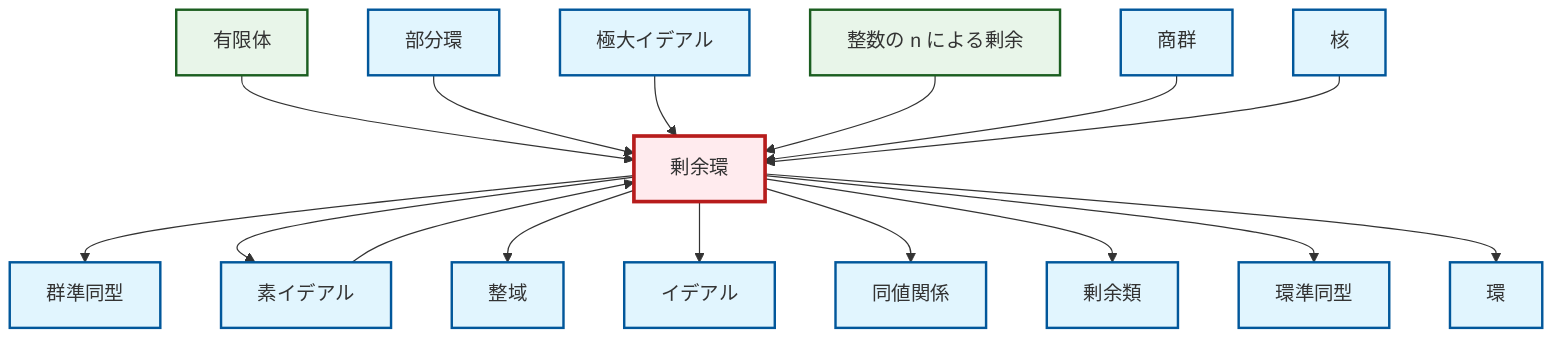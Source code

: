graph TD
    classDef definition fill:#e1f5fe,stroke:#01579b,stroke-width:2px
    classDef theorem fill:#f3e5f5,stroke:#4a148c,stroke-width:2px
    classDef axiom fill:#fff3e0,stroke:#e65100,stroke-width:2px
    classDef example fill:#e8f5e9,stroke:#1b5e20,stroke-width:2px
    classDef current fill:#ffebee,stroke:#b71c1c,stroke-width:3px
    def-quotient-ring["剰余環"]:::definition
    def-integral-domain["整域"]:::definition
    def-ring["環"]:::definition
    def-ideal["イデアル"]:::definition
    def-kernel["核"]:::definition
    def-coset["剰余類"]:::definition
    def-subring["部分環"]:::definition
    def-quotient-group["商群"]:::definition
    def-equivalence-relation["同値関係"]:::definition
    def-maximal-ideal["極大イデアル"]:::definition
    def-prime-ideal["素イデアル"]:::definition
    def-ring-homomorphism["環準同型"]:::definition
    ex-finite-field["有限体"]:::example
    def-homomorphism["群準同型"]:::definition
    ex-quotient-integers-mod-n["整数の n による剰余"]:::example
    ex-finite-field --> def-quotient-ring
    def-prime-ideal --> def-quotient-ring
    def-subring --> def-quotient-ring
    def-quotient-ring --> def-homomorphism
    def-quotient-ring --> def-prime-ideal
    def-quotient-ring --> def-integral-domain
    def-quotient-ring --> def-ideal
    def-maximal-ideal --> def-quotient-ring
    ex-quotient-integers-mod-n --> def-quotient-ring
    def-quotient-ring --> def-equivalence-relation
    def-quotient-ring --> def-coset
    def-quotient-group --> def-quotient-ring
    def-quotient-ring --> def-ring-homomorphism
    def-quotient-ring --> def-ring
    def-kernel --> def-quotient-ring
    class def-quotient-ring current